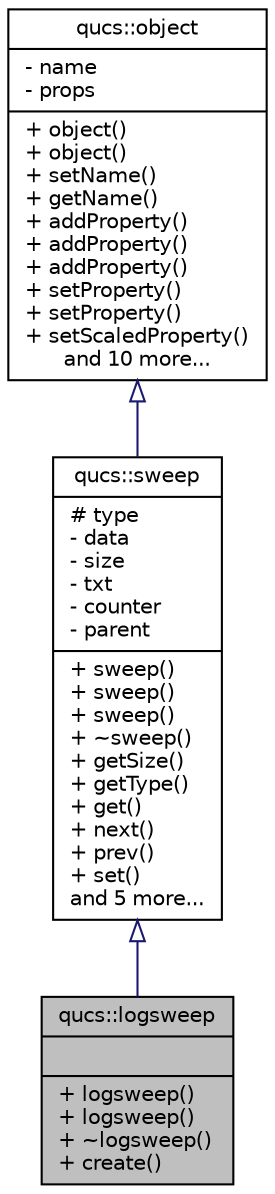 digraph G
{
  edge [fontname="Helvetica",fontsize="10",labelfontname="Helvetica",labelfontsize="10"];
  node [fontname="Helvetica",fontsize="10",shape=record];
  Node1 [label="{qucs::logsweep\n||+ logsweep()\l+ logsweep()\l+ ~logsweep()\l+ create()\l}",height=0.2,width=0.4,color="black", fillcolor="grey75", style="filled" fontcolor="black"];
  Node2 -> Node1 [dir="back",color="midnightblue",fontsize="10",style="solid",arrowtail="onormal",fontname="Helvetica"];
  Node2 [label="{qucs::sweep\n|# type\l- data\l- size\l- txt\l- counter\l- parent\l|+ sweep()\l+ sweep()\l+ sweep()\l+ ~sweep()\l+ getSize()\l+ getType()\l+ get()\l+ next()\l+ prev()\l+ set()\land 5 more...}",height=0.2,width=0.4,color="black", fillcolor="white", style="filled",URL="$classqucs_1_1sweep.html"];
  Node3 -> Node2 [dir="back",color="midnightblue",fontsize="10",style="solid",arrowtail="onormal",fontname="Helvetica"];
  Node3 [label="{qucs::object\n|- name\l- props\l|+ object()\l+ object()\l+ setName()\l+ getName()\l+ addProperty()\l+ addProperty()\l+ addProperty()\l+ setProperty()\l+ setProperty()\l+ setScaledProperty()\land 10 more...}",height=0.2,width=0.4,color="black", fillcolor="white", style="filled",URL="$classqucs_1_1object.html",tooltip="generic object class."];
}
